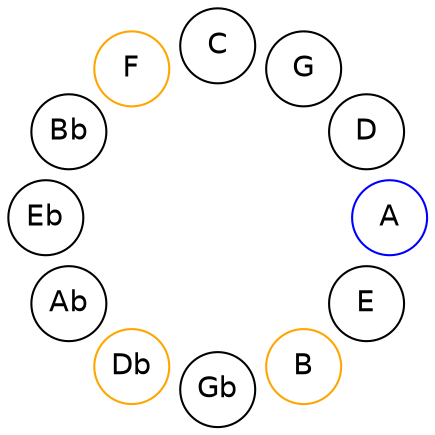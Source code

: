 
graph {

layout = circo;
mindist = .1

node [shape = circle, fontname = Helvetica, margin = 0]
edge [style=invis]

subgraph 1 {
	E -- B -- Gb -- Db -- Ab -- Eb -- Bb -- F -- C -- G -- D -- A -- E
}

B [color=orange];
Db [color=orange];
F [color=orange];
A [color=blue];
}
